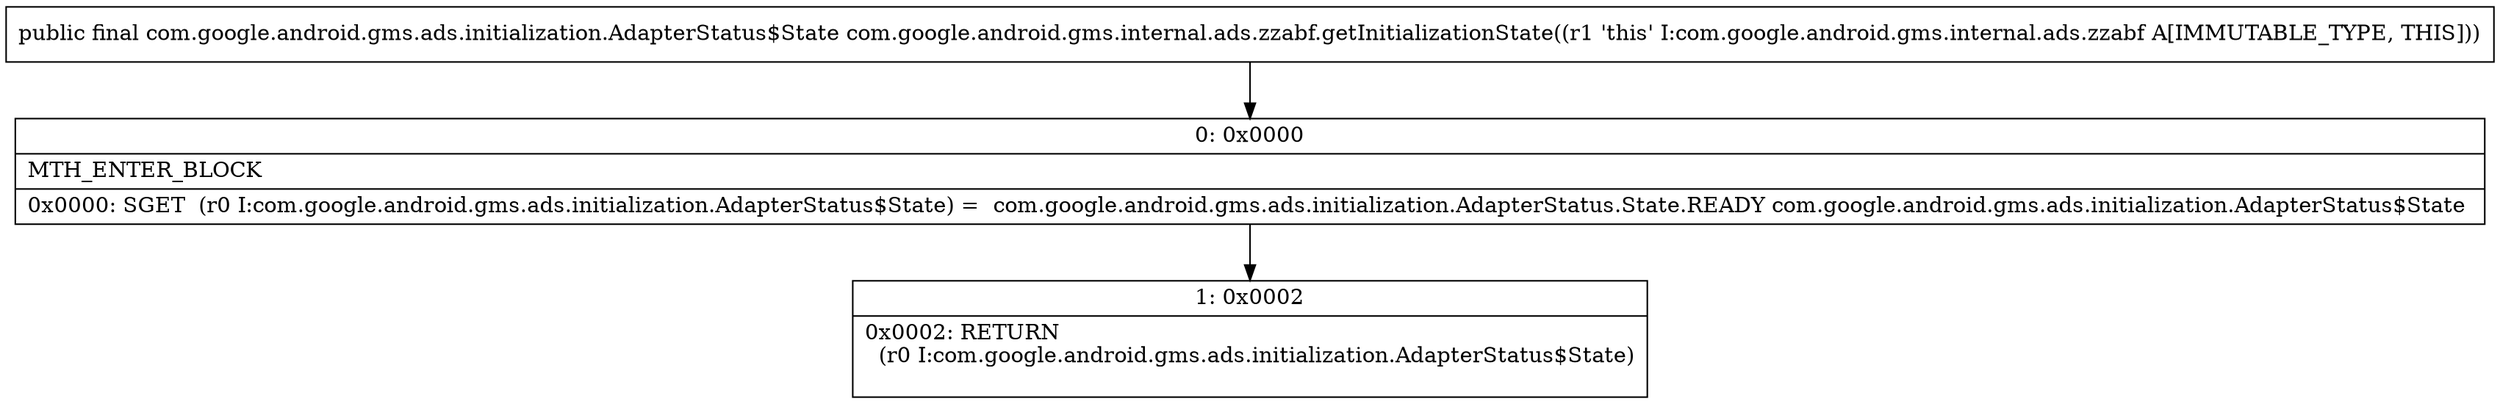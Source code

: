 digraph "CFG forcom.google.android.gms.internal.ads.zzabf.getInitializationState()Lcom\/google\/android\/gms\/ads\/initialization\/AdapterStatus$State;" {
Node_0 [shape=record,label="{0\:\ 0x0000|MTH_ENTER_BLOCK\l|0x0000: SGET  (r0 I:com.google.android.gms.ads.initialization.AdapterStatus$State) =  com.google.android.gms.ads.initialization.AdapterStatus.State.READY com.google.android.gms.ads.initialization.AdapterStatus$State \l}"];
Node_1 [shape=record,label="{1\:\ 0x0002|0x0002: RETURN  \l  (r0 I:com.google.android.gms.ads.initialization.AdapterStatus$State)\l \l}"];
MethodNode[shape=record,label="{public final com.google.android.gms.ads.initialization.AdapterStatus$State com.google.android.gms.internal.ads.zzabf.getInitializationState((r1 'this' I:com.google.android.gms.internal.ads.zzabf A[IMMUTABLE_TYPE, THIS])) }"];
MethodNode -> Node_0;
Node_0 -> Node_1;
}

